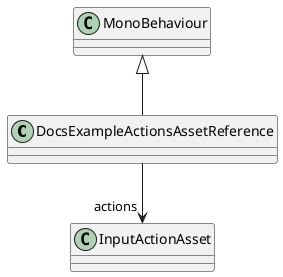 @startuml
class DocsExampleActionsAssetReference {
}
MonoBehaviour <|-- DocsExampleActionsAssetReference
DocsExampleActionsAssetReference --> "actions" InputActionAsset
@enduml
